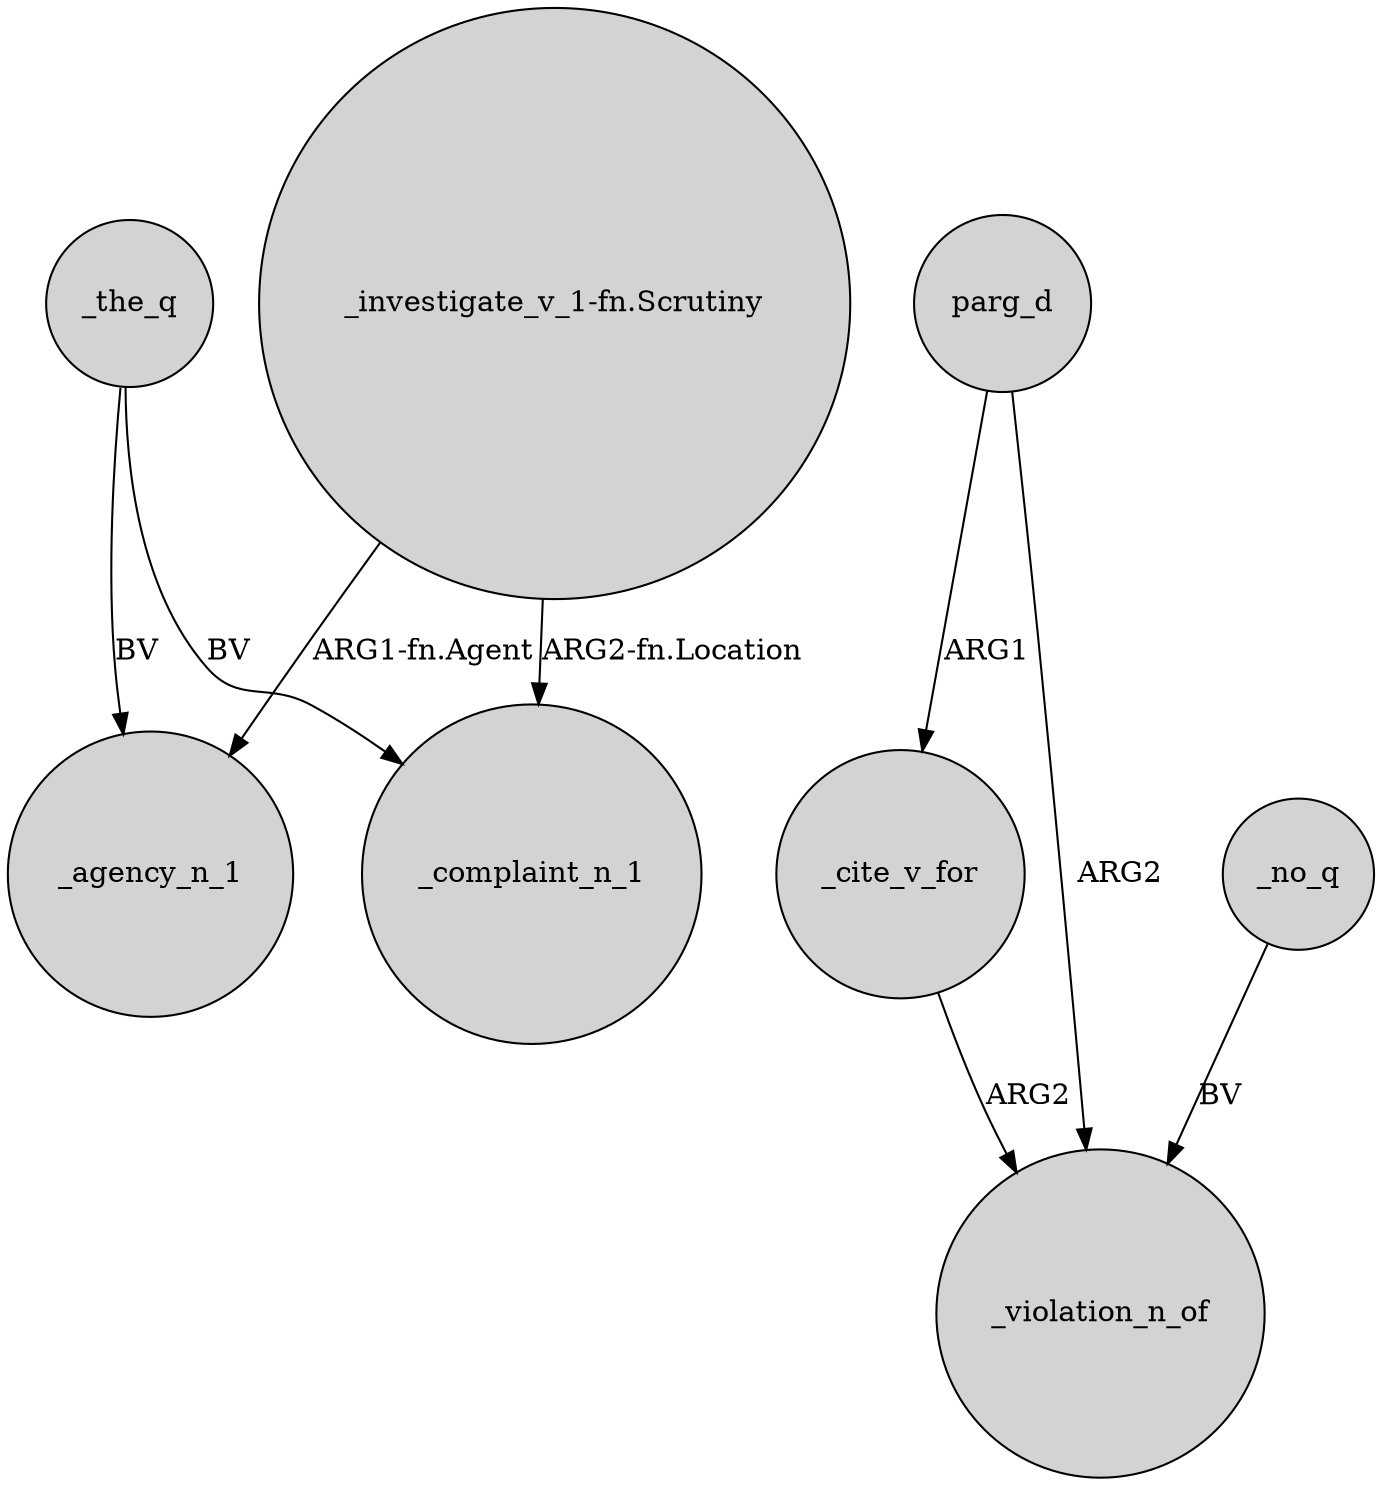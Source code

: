 digraph {
	node [shape=circle style=filled]
	_the_q -> _agency_n_1 [label=BV]
	_the_q -> _complaint_n_1 [label=BV]
	"_investigate_v_1-fn.Scrutiny" -> _complaint_n_1 [label="ARG2-fn.Location"]
	parg_d -> _cite_v_for [label=ARG1]
	_no_q -> _violation_n_of [label=BV]
	parg_d -> _violation_n_of [label=ARG2]
	"_investigate_v_1-fn.Scrutiny" -> _agency_n_1 [label="ARG1-fn.Agent"]
	_cite_v_for -> _violation_n_of [label=ARG2]
}

